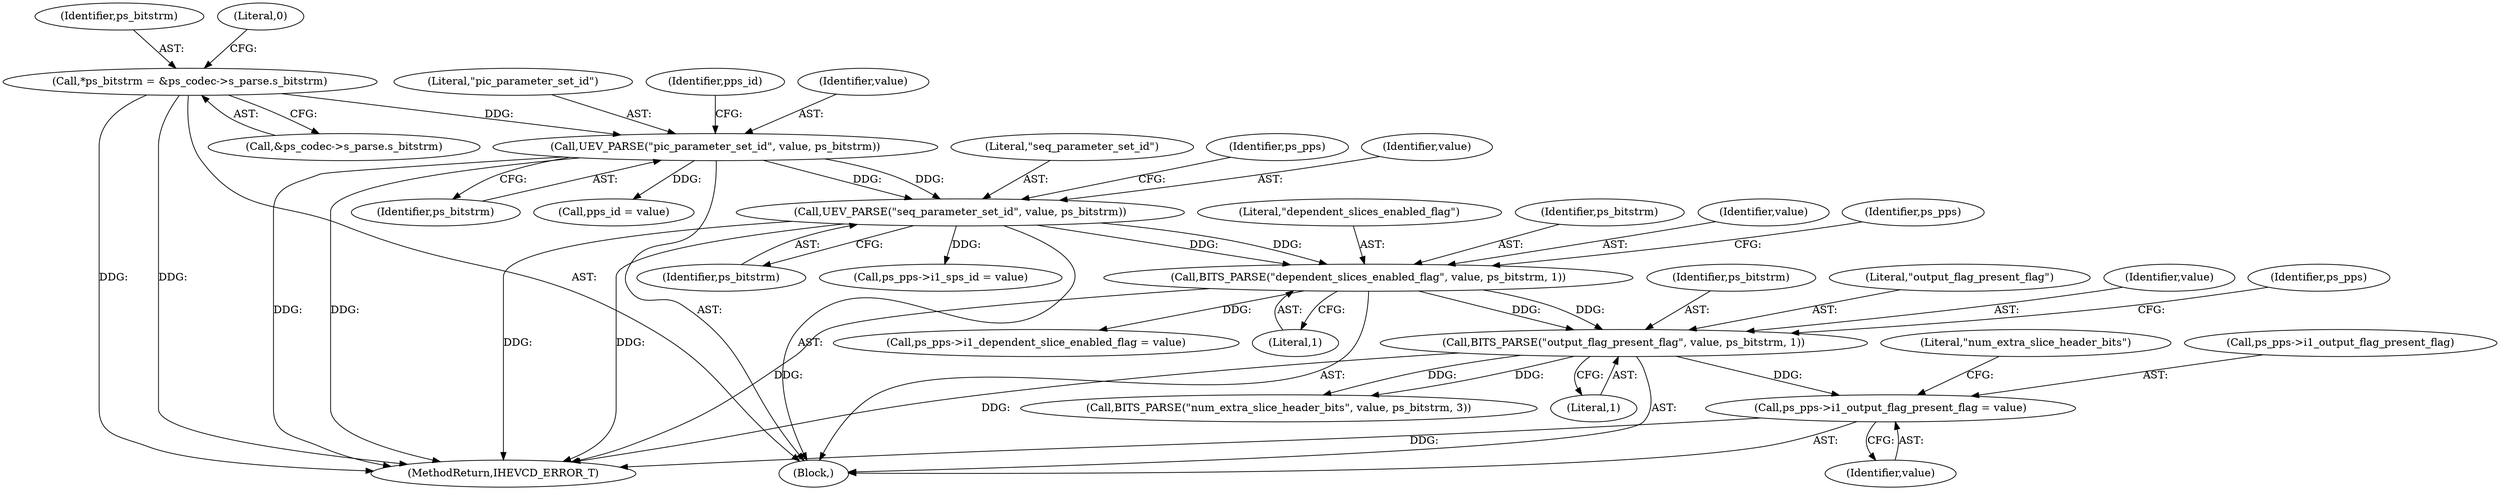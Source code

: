digraph "0_Android_25c0ffbe6a181b4a373c3c9b421ea449d457e6ed@pointer" {
"1000237" [label="(Call,ps_pps->i1_output_flag_present_flag = value)"];
"1000232" [label="(Call,BITS_PARSE(\"output_flag_present_flag\", value, ps_bitstrm, 1))"];
"1000222" [label="(Call,BITS_PARSE(\"dependent_slices_enabled_flag\", value, ps_bitstrm, 1))"];
"1000181" [label="(Call,UEV_PARSE(\"seq_parameter_set_id\", value, ps_bitstrm))"];
"1000139" [label="(Call,UEV_PARSE(\"pic_parameter_set_id\", value, ps_bitstrm))"];
"1000123" [label="(Call,*ps_bitstrm = &ps_codec->s_parse.s_bitstrm)"];
"1000187" [label="(Identifier,ps_pps)"];
"1000123" [label="(Call,*ps_bitstrm = &ps_codec->s_parse.s_bitstrm)"];
"1000242" [label="(Call,BITS_PARSE(\"num_extra_slice_header_bits\", value, ps_bitstrm, 3))"];
"1000241" [label="(Identifier,value)"];
"1000185" [label="(Call,ps_pps->i1_sps_id = value)"];
"1000142" [label="(Identifier,ps_bitstrm)"];
"1000232" [label="(Call,BITS_PARSE(\"output_flag_present_flag\", value, ps_bitstrm, 1))"];
"1000140" [label="(Literal,\"pic_parameter_set_id\")"];
"1000183" [label="(Identifier,value)"];
"1000235" [label="(Identifier,ps_bitstrm)"];
"1000224" [label="(Identifier,value)"];
"1000222" [label="(Call,BITS_PARSE(\"dependent_slices_enabled_flag\", value, ps_bitstrm, 1))"];
"1000233" [label="(Literal,\"output_flag_present_flag\")"];
"1000237" [label="(Call,ps_pps->i1_output_flag_present_flag = value)"];
"1000236" [label="(Literal,1)"];
"1000234" [label="(Identifier,value)"];
"1000144" [label="(Identifier,pps_id)"];
"1000124" [label="(Identifier,ps_bitstrm)"];
"1000226" [label="(Literal,1)"];
"1000143" [label="(Call,pps_id = value)"];
"1000181" [label="(Call,UEV_PARSE(\"seq_parameter_set_id\", value, ps_bitstrm))"];
"1000243" [label="(Literal,\"num_extra_slice_header_bits\")"];
"1000184" [label="(Identifier,ps_bitstrm)"];
"1000125" [label="(Call,&ps_codec->s_parse.s_bitstrm)"];
"1000111" [label="(Block,)"];
"1001047" [label="(MethodReturn,IHEVCD_ERROR_T)"];
"1000227" [label="(Call,ps_pps->i1_dependent_slice_enabled_flag = value)"];
"1000229" [label="(Identifier,ps_pps)"];
"1000223" [label="(Literal,\"dependent_slices_enabled_flag\")"];
"1000225" [label="(Identifier,ps_bitstrm)"];
"1000238" [label="(Call,ps_pps->i1_output_flag_present_flag)"];
"1000239" [label="(Identifier,ps_pps)"];
"1000141" [label="(Identifier,value)"];
"1000133" [label="(Literal,0)"];
"1000139" [label="(Call,UEV_PARSE(\"pic_parameter_set_id\", value, ps_bitstrm))"];
"1000182" [label="(Literal,\"seq_parameter_set_id\")"];
"1000237" -> "1000111"  [label="AST: "];
"1000237" -> "1000241"  [label="CFG: "];
"1000238" -> "1000237"  [label="AST: "];
"1000241" -> "1000237"  [label="AST: "];
"1000243" -> "1000237"  [label="CFG: "];
"1000237" -> "1001047"  [label="DDG: "];
"1000232" -> "1000237"  [label="DDG: "];
"1000232" -> "1000111"  [label="AST: "];
"1000232" -> "1000236"  [label="CFG: "];
"1000233" -> "1000232"  [label="AST: "];
"1000234" -> "1000232"  [label="AST: "];
"1000235" -> "1000232"  [label="AST: "];
"1000236" -> "1000232"  [label="AST: "];
"1000239" -> "1000232"  [label="CFG: "];
"1000232" -> "1001047"  [label="DDG: "];
"1000222" -> "1000232"  [label="DDG: "];
"1000222" -> "1000232"  [label="DDG: "];
"1000232" -> "1000242"  [label="DDG: "];
"1000232" -> "1000242"  [label="DDG: "];
"1000222" -> "1000111"  [label="AST: "];
"1000222" -> "1000226"  [label="CFG: "];
"1000223" -> "1000222"  [label="AST: "];
"1000224" -> "1000222"  [label="AST: "];
"1000225" -> "1000222"  [label="AST: "];
"1000226" -> "1000222"  [label="AST: "];
"1000229" -> "1000222"  [label="CFG: "];
"1000222" -> "1001047"  [label="DDG: "];
"1000181" -> "1000222"  [label="DDG: "];
"1000181" -> "1000222"  [label="DDG: "];
"1000222" -> "1000227"  [label="DDG: "];
"1000181" -> "1000111"  [label="AST: "];
"1000181" -> "1000184"  [label="CFG: "];
"1000182" -> "1000181"  [label="AST: "];
"1000183" -> "1000181"  [label="AST: "];
"1000184" -> "1000181"  [label="AST: "];
"1000187" -> "1000181"  [label="CFG: "];
"1000181" -> "1001047"  [label="DDG: "];
"1000181" -> "1001047"  [label="DDG: "];
"1000139" -> "1000181"  [label="DDG: "];
"1000139" -> "1000181"  [label="DDG: "];
"1000181" -> "1000185"  [label="DDG: "];
"1000139" -> "1000111"  [label="AST: "];
"1000139" -> "1000142"  [label="CFG: "];
"1000140" -> "1000139"  [label="AST: "];
"1000141" -> "1000139"  [label="AST: "];
"1000142" -> "1000139"  [label="AST: "];
"1000144" -> "1000139"  [label="CFG: "];
"1000139" -> "1001047"  [label="DDG: "];
"1000139" -> "1001047"  [label="DDG: "];
"1000123" -> "1000139"  [label="DDG: "];
"1000139" -> "1000143"  [label="DDG: "];
"1000123" -> "1000111"  [label="AST: "];
"1000123" -> "1000125"  [label="CFG: "];
"1000124" -> "1000123"  [label="AST: "];
"1000125" -> "1000123"  [label="AST: "];
"1000133" -> "1000123"  [label="CFG: "];
"1000123" -> "1001047"  [label="DDG: "];
"1000123" -> "1001047"  [label="DDG: "];
}
